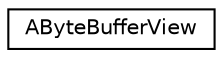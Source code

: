 digraph "Graphical Class Hierarchy"
{
 // LATEX_PDF_SIZE
  edge [fontname="Helvetica",fontsize="10",labelfontname="Helvetica",labelfontsize="10"];
  node [fontname="Helvetica",fontsize="10",shape=record];
  rankdir="LR";
  Node0 [label="AByteBufferView",height=0.2,width=0.4,color="black", fillcolor="white", style="filled",URL="$classAByteBufferView.html",tooltip="Acts like std::string_view but for AByteBuffer."];
}
